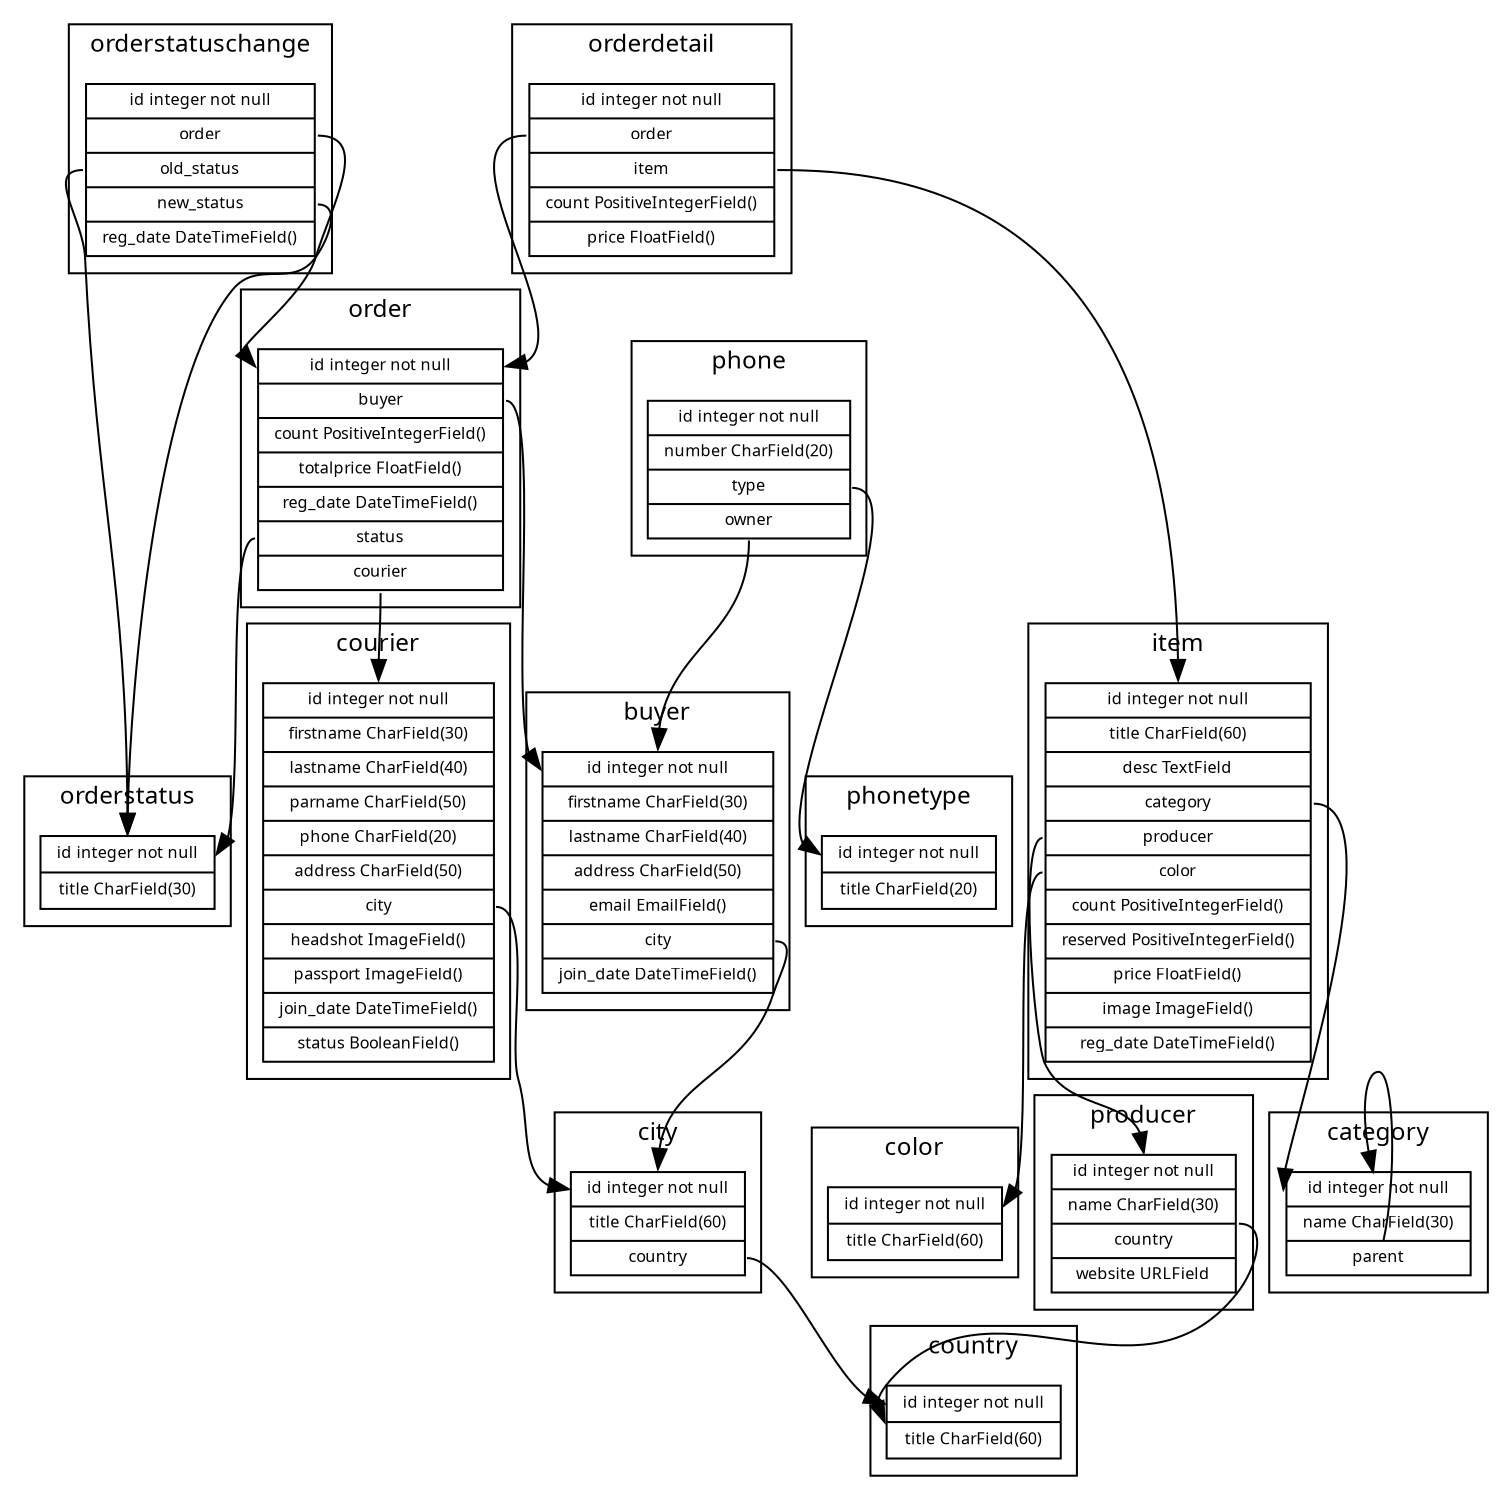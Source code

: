 digraph G {
	graph [rankdir = "TB", compound=true, ratio=compress, size="16,10", 
		remincross=true, center=true];
	node [shape=plaintext, fontname="Verdana", fontsize=8];
	edge [arrowsize=1, color=black, fontname="Verdana", fontsize=8];
	
subgraph cluster_color {label="color"; labelloc="t"; fontname="Verdana"; fontsize=12; color};
color [shape=record, label="{<id> id integer not null|title CharField(60)}"]

subgraph cluster_countries {label="country"; labelloc="t"; fontname="Verdana"; fontsize=12; countries};
countries [shape=record, label="{<id>id integer not null|title CharField(60)}"]

subgraph cluster_cities {label="city"; labelloc="t"; fontname="Verdana"; fontsize=12; cities};
cities [shape=record, label="{<id>id integer not null|title CharField(60)|<country> country}"]

subgraph cluster_producers {label="producer"; labelloc="t"; fontname="Verdana"; fontsize=12; producers};
producers [shape=record, label="{<id> id integer not null|name CharField(30)|<country> country|website URLField}"]

subgraph cluster_categories {label="category"; labelloc="t"; fontname="Verdana"; fontsize=12; categories};
categories [shape=record, label="{<id> id integer not null|name CharField(30)|<parent> parent}"]

subgraph cluster_items {label="item"; labelloc="t"; fontname="Verdana"; fontsize=12; items};
items [shape=record, label="{<id> id integer not null|title CharField(60)|desc TextField|<category> category|<producer> producer|<color> color|count PositiveIntegerField()|reserved PositiveIntegerField()|price FloatField()|image ImageField()|reg_date DateTimeField()}"]

subgraph cluster_buyers {label="buyer"; labelloc="t"; fontname="Verdana"; fontsize=12; buyers};
buyers [shape=record, label="{<id>id integer not null|firstname CharField(30)|lastname CharField(40)|address CharField(50)|email EmailField()|<city> city|join_date DateTimeField()}"]

subgraph cluster_orderstatus {label="orderstatus"; labelloc="t"; fontname="Verdana"; fontsize=12; orderstatus};
orderstatus [shape=record, label="{<id>id integer not null|title CharField(30)}"]

subgraph cluster_orders {label="order"; labelloc="t"; fontname="Verdana"; fontsize=12; orders};
orders [shape=record, label="{<id>id integer not null|<buyer> buyer|count PositiveIntegerField()|totalprice FloatField()|reg_date DateTimeField()|<status> status|<courier> courier}"]

subgraph cluster_orderdetails {label="orderdetail"; labelloc="t"; fontname="Verdana"; fontsize=12; orderdetails};
orderdetails [shape=record, label="{<id>id integer not null|<order> order|<item> item|count PositiveIntegerField()|price FloatField()}"]

subgraph cluster_orderstatuschanges {label="orderstatuschange"; labelloc="t"; fontname="Verdana"; fontsize=12; orderstatuschanges};
orderstatuschanges [shape=record, label="{<id>id integer not null|<order> order|<old_status> old_status|<new_status> new_status|reg_date DateTimeField()}"]

subgraph cluster_couriers {label="courier"; labelloc="t"; fontname="Verdana"; fontsize=12; couriers};
couriers [shape=record, label="{<id> id integer not null|firstname CharField(30)|lastname CharField(40)|parname CharField(50)|phone CharField(20)|address CharField(50)|<city> city|headshot ImageField()|passport ImageField()|join_date DateTimeField()|status BooleanField()}"]

subgraph cluster_phonetypes {label="phonetype"; labelloc="t"; fontname="Verdana"; fontsize=12; phonetypes};
phonetypes [shape=record, label="{<id>id integer not null|title CharField(20)}"]

subgraph cluster_phones {label="phone"; labelloc="t"; fontname="Verdana"; fontsize=12; phones};
phones [shape=record, label="{<id>id integer not null|number CharField(20)|<type> type|<owner> owner}"]

producers:country -> countries:id [tailport=e, headport=w];
categories:parent -> categories:id;
items:category -> categories:id;
items:producer -> producers:id;
items:color -> color:id;
orders:buyer -> buyers:id;
orders:status -> orderstatus:id;
orders:courier -> couriers:id;
orderdetails:order -> orders:id;
orderdetails:item -> items:id;
orderstatuschanges:order -> orders:id;
orderstatuschanges:old_status -> orderstatus:id;
orderstatuschanges:new_status -> orderstatus:id;
buyers:city -> cities:id;
couriers:city -> cities:id;
cities:country -> countries:id;
phones:type -> phonetypes:id;
phones:owner -> buyers:id;

}
